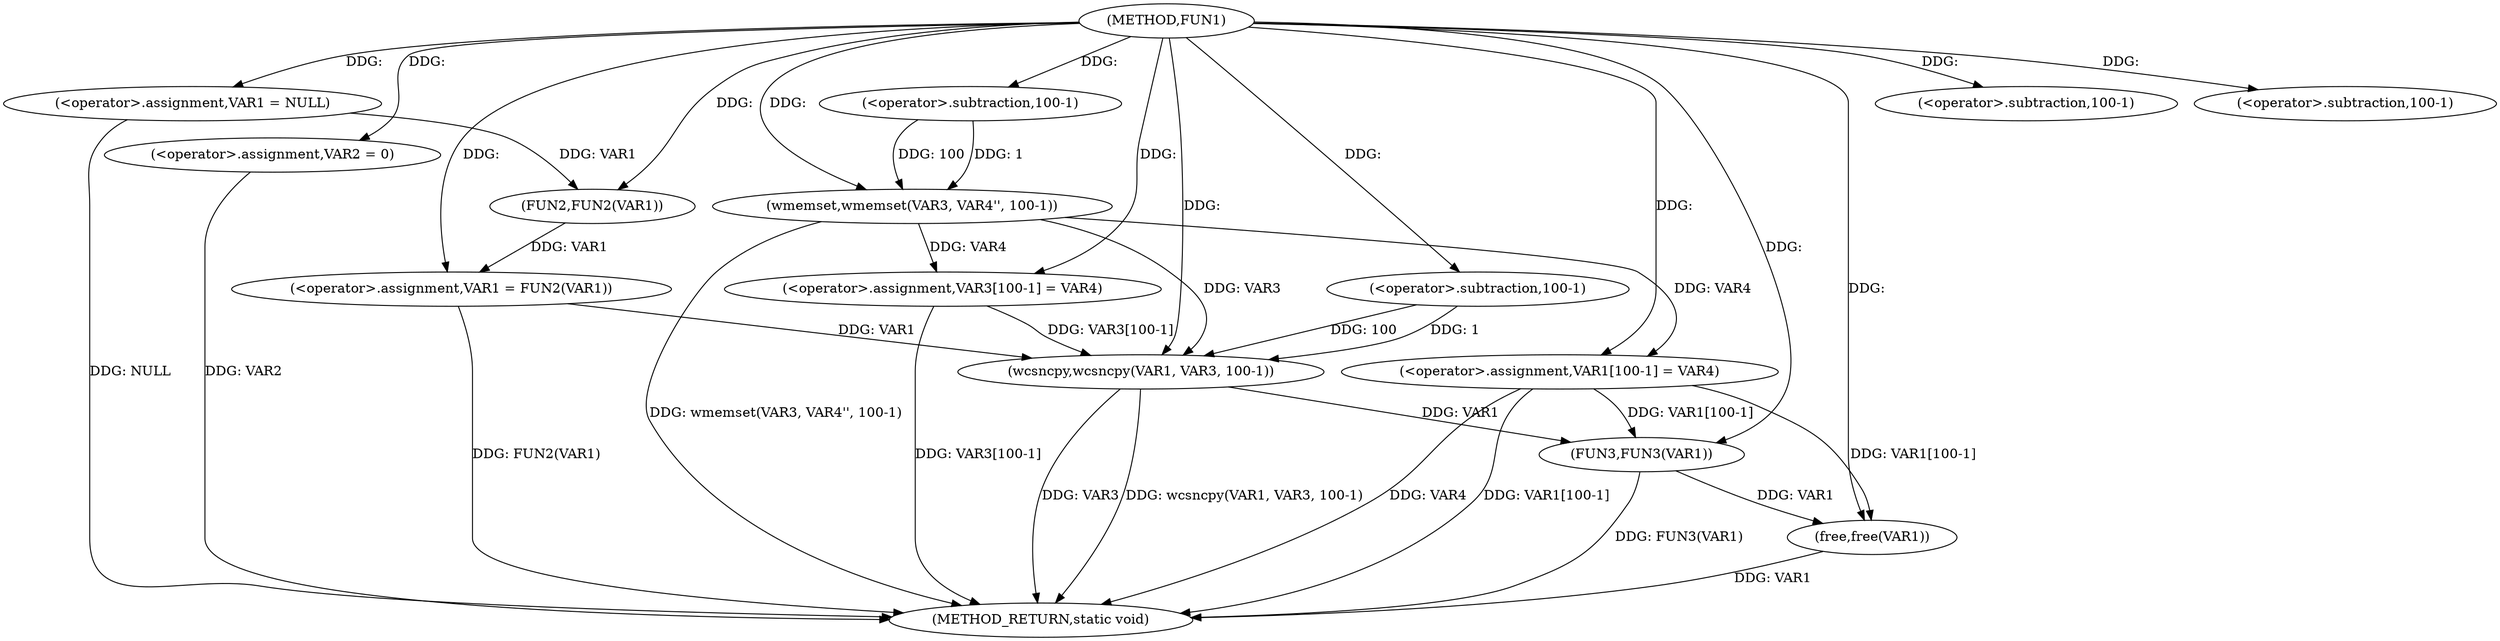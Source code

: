 digraph FUN1 {  
"1000100" [label = "(METHOD,FUN1)" ]
"1000145" [label = "(METHOD_RETURN,static void)" ]
"1000103" [label = "(<operator>.assignment,VAR1 = NULL)" ]
"1000106" [label = "(<operator>.assignment,VAR2 = 0)" ]
"1000109" [label = "(<operator>.assignment,VAR1 = FUN2(VAR1))" ]
"1000111" [label = "(FUN2,FUN2(VAR1))" ]
"1000115" [label = "(wmemset,wmemset(VAR3, VAR4'', 100-1))" ]
"1000118" [label = "(<operator>.subtraction,100-1)" ]
"1000121" [label = "(<operator>.assignment,VAR3[100-1] = VAR4)" ]
"1000124" [label = "(<operator>.subtraction,100-1)" ]
"1000128" [label = "(wcsncpy,wcsncpy(VAR1, VAR3, 100-1))" ]
"1000131" [label = "(<operator>.subtraction,100-1)" ]
"1000134" [label = "(<operator>.assignment,VAR1[100-1] = VAR4)" ]
"1000137" [label = "(<operator>.subtraction,100-1)" ]
"1000141" [label = "(FUN3,FUN3(VAR1))" ]
"1000143" [label = "(free,free(VAR1))" ]
  "1000128" -> "1000145"  [ label = "DDG: VAR3"] 
  "1000106" -> "1000145"  [ label = "DDG: VAR2"] 
  "1000103" -> "1000145"  [ label = "DDG: NULL"] 
  "1000141" -> "1000145"  [ label = "DDG: FUN3(VAR1)"] 
  "1000134" -> "1000145"  [ label = "DDG: VAR4"] 
  "1000134" -> "1000145"  [ label = "DDG: VAR1[100-1]"] 
  "1000128" -> "1000145"  [ label = "DDG: wcsncpy(VAR1, VAR3, 100-1)"] 
  "1000109" -> "1000145"  [ label = "DDG: FUN2(VAR1)"] 
  "1000143" -> "1000145"  [ label = "DDG: VAR1"] 
  "1000115" -> "1000145"  [ label = "DDG: wmemset(VAR3, VAR4'', 100-1)"] 
  "1000121" -> "1000145"  [ label = "DDG: VAR3[100-1]"] 
  "1000100" -> "1000103"  [ label = "DDG: "] 
  "1000100" -> "1000106"  [ label = "DDG: "] 
  "1000111" -> "1000109"  [ label = "DDG: VAR1"] 
  "1000100" -> "1000109"  [ label = "DDG: "] 
  "1000103" -> "1000111"  [ label = "DDG: VAR1"] 
  "1000100" -> "1000111"  [ label = "DDG: "] 
  "1000100" -> "1000115"  [ label = "DDG: "] 
  "1000118" -> "1000115"  [ label = "DDG: 100"] 
  "1000118" -> "1000115"  [ label = "DDG: 1"] 
  "1000100" -> "1000118"  [ label = "DDG: "] 
  "1000115" -> "1000121"  [ label = "DDG: VAR4"] 
  "1000100" -> "1000121"  [ label = "DDG: "] 
  "1000100" -> "1000124"  [ label = "DDG: "] 
  "1000109" -> "1000128"  [ label = "DDG: VAR1"] 
  "1000100" -> "1000128"  [ label = "DDG: "] 
  "1000121" -> "1000128"  [ label = "DDG: VAR3[100-1]"] 
  "1000115" -> "1000128"  [ label = "DDG: VAR3"] 
  "1000131" -> "1000128"  [ label = "DDG: 100"] 
  "1000131" -> "1000128"  [ label = "DDG: 1"] 
  "1000100" -> "1000131"  [ label = "DDG: "] 
  "1000100" -> "1000134"  [ label = "DDG: "] 
  "1000115" -> "1000134"  [ label = "DDG: VAR4"] 
  "1000100" -> "1000137"  [ label = "DDG: "] 
  "1000128" -> "1000141"  [ label = "DDG: VAR1"] 
  "1000134" -> "1000141"  [ label = "DDG: VAR1[100-1]"] 
  "1000100" -> "1000141"  [ label = "DDG: "] 
  "1000141" -> "1000143"  [ label = "DDG: VAR1"] 
  "1000134" -> "1000143"  [ label = "DDG: VAR1[100-1]"] 
  "1000100" -> "1000143"  [ label = "DDG: "] 
}

